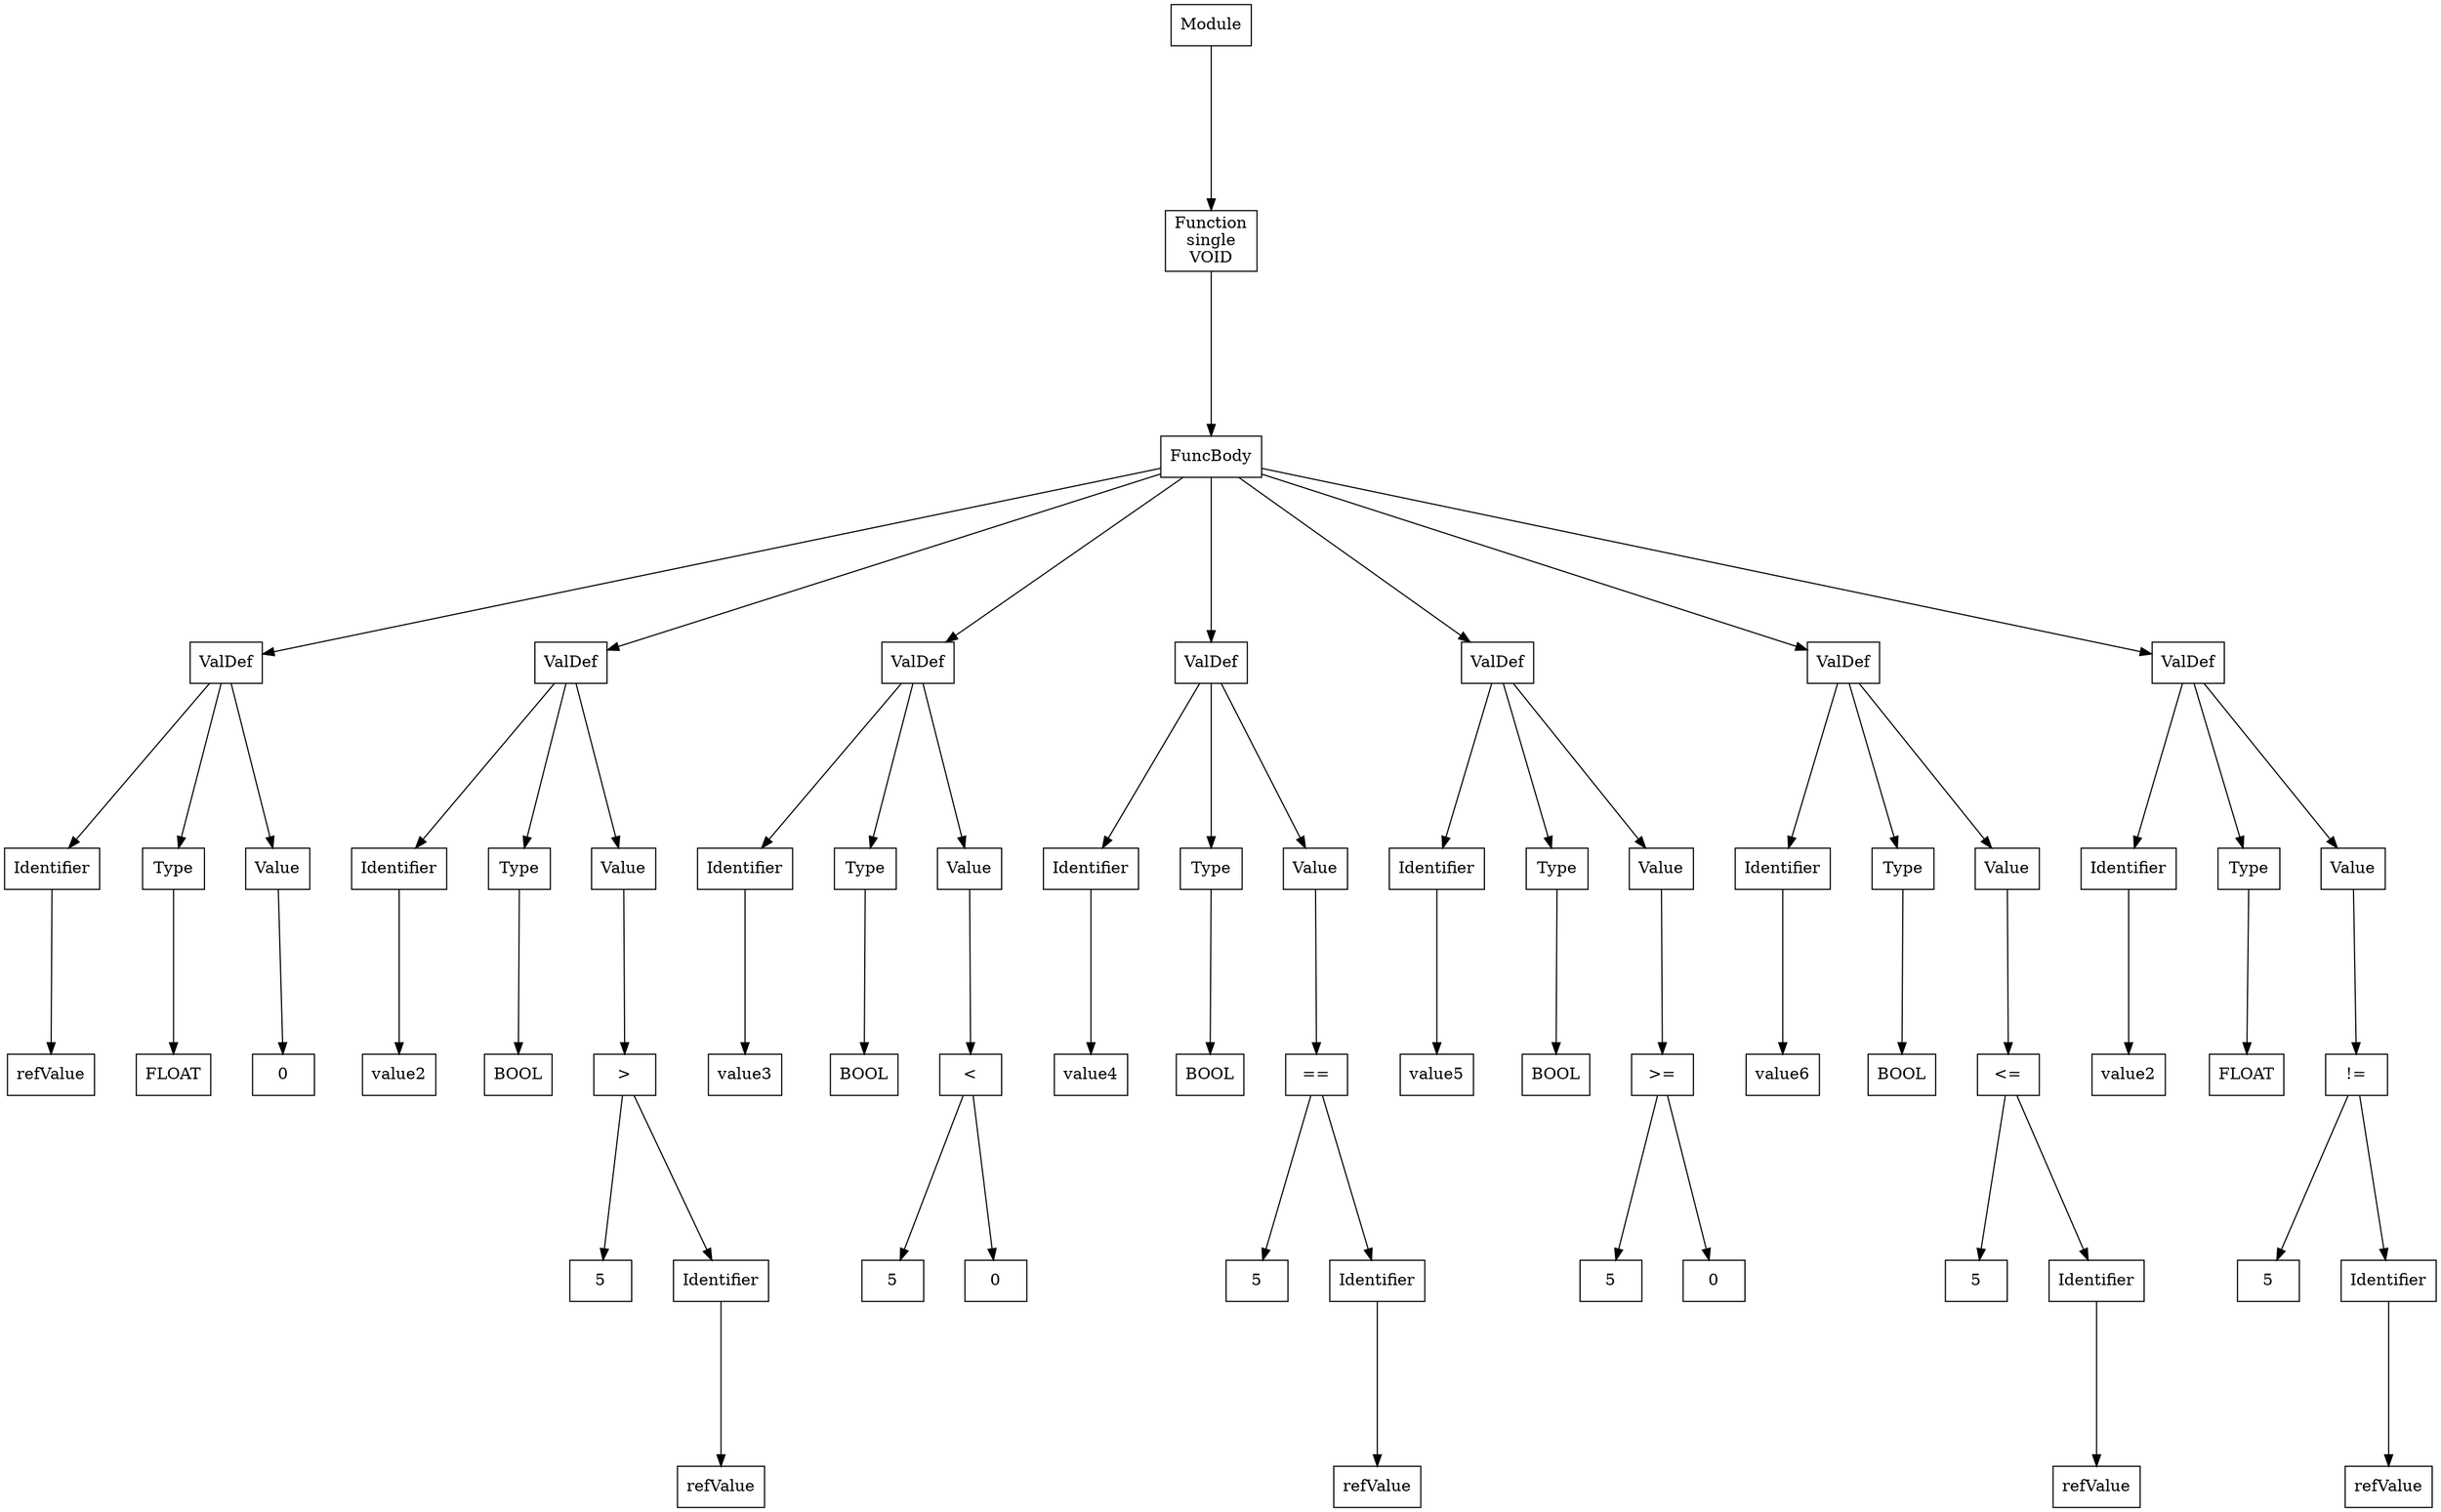 digraph {
node [shape=box];
graph [ordering="out", overlap = false, nodesep="0.5", ranksep="2"];
node0 [label="Module"];
node1 [label="Function\nsingle\nVOID"];
node2 [label="FuncBody"];
node3 [label="ValDef"];
node4 [label="Identifier"];
node5 [label="refValue"];
node6 [label="Type"];
node7 [label="FLOAT"];
node8 [label="Value"];
node9 [label="0"];
node10 [label="ValDef"];
node11 [label="Identifier"];
node12 [label="value2"];
node13 [label="Type"];
node14 [label="BOOL"];
node15 [label="Value"];
node16 [label="\>"];
node17 [label="5"];
node18 [label="Identifier"];
node19 [label="refValue"];
node20 [label="ValDef"];
node21 [label="Identifier"];
node22 [label="value3"];
node23 [label="Type"];
node24 [label="BOOL"];
node25 [label="Value"];
node26 [label="\<"];
node27 [label="5"];
node28 [label="0"];
node29 [label="ValDef"];
node30 [label="Identifier"];
node31 [label="value4"];
node32 [label="Type"];
node33 [label="BOOL"];
node34 [label="Value"];
node35 [label="\=="];
node36 [label="5"];
node37 [label="Identifier"];
node38 [label="refValue"];
node39 [label="ValDef"];
node40 [label="Identifier"];
node41 [label="value5"];
node42 [label="Type"];
node43 [label="BOOL"];
node44 [label="Value"];
node45 [label="\>="];
node46 [label="5"];
node47 [label="0"];
node48 [label="ValDef"];
node49 [label="Identifier"];
node50 [label="value6"];
node51 [label="Type"];
node52 [label="BOOL"];
node53 [label="Value"];
node54 [label="\<="];
node55 [label="5"];
node56 [label="Identifier"];
node57 [label="refValue"];
node58 [label="ValDef"];
node59 [label="Identifier"];
node60 [label="value2"];
node61 [label="Type"];
node62 [label="FLOAT"];
node63 [label="Value"];
node64 [label="\!="];
node65 [label="5"];
node66 [label="Identifier"];
node67 [label="refValue"];
node1 -> node2;
node4 -> node5;
node3 -> node4;
node6 -> node7;
node3 -> node6;
node3 -> node8;
node8 -> node9;
node2 -> node3;
node11 -> node12;
node10 -> node11;
node13 -> node14;
node10 -> node13;
node18 -> node19;
node16 -> node17;
node16 -> node18;
node10 -> node15;
node15 -> node16;
node2 -> node10;
node21 -> node22;
node20 -> node21;
node23 -> node24;
node20 -> node23;
node26 -> node27;
node26 -> node28;
node20 -> node25;
node25 -> node26;
node2 -> node20;
node30 -> node31;
node29 -> node30;
node32 -> node33;
node29 -> node32;
node37 -> node38;
node35 -> node36;
node35 -> node37;
node29 -> node34;
node34 -> node35;
node2 -> node29;
node40 -> node41;
node39 -> node40;
node42 -> node43;
node39 -> node42;
node45 -> node46;
node45 -> node47;
node39 -> node44;
node44 -> node45;
node2 -> node39;
node49 -> node50;
node48 -> node49;
node51 -> node52;
node48 -> node51;
node56 -> node57;
node54 -> node55;
node54 -> node56;
node48 -> node53;
node53 -> node54;
node2 -> node48;
node59 -> node60;
node58 -> node59;
node61 -> node62;
node58 -> node61;
node66 -> node67;
node64 -> node65;
node64 -> node66;
node58 -> node63;
node63 -> node64;
node2 -> node58;
node0 -> node1;
}

